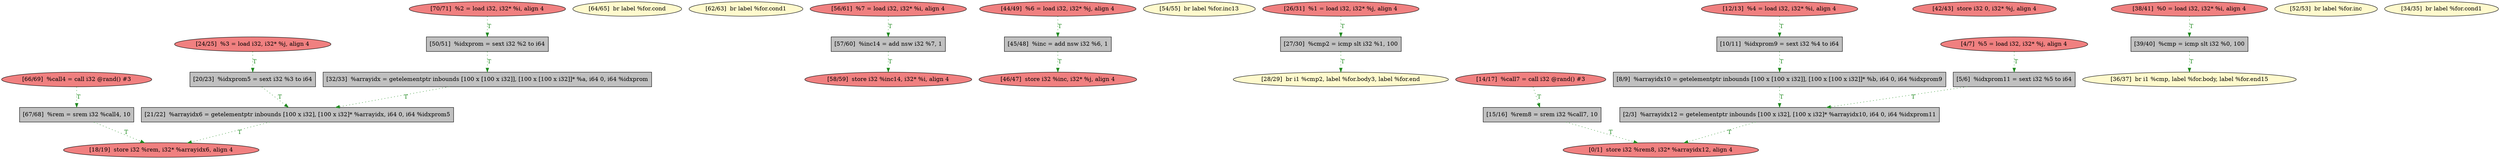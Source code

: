 
digraph G {


node1339 [fillcolor=lightcoral,label="[66/69]  %call4 = call i32 @rand() #3",shape=ellipse,style=filled ]
node1341 [fillcolor=lightcoral,label="[70/71]  %2 = load i32, i32* %i, align 4",shape=ellipse,style=filled ]
node1338 [fillcolor=lemonchiffon,label="[64/65]  br label %for.cond",shape=ellipse,style=filled ]
node1337 [fillcolor=lemonchiffon,label="[62/63]  br label %for.cond1",shape=ellipse,style=filled ]
node1336 [fillcolor=lightcoral,label="[58/59]  store i32 %inc14, i32* %i, align 4",shape=ellipse,style=filled ]
node1333 [fillcolor=grey,label="[45/48]  %inc = add nsw i32 %6, 1",shape=rectangle,style=filled ]
node1332 [fillcolor=lightcoral,label="[56/61]  %7 = load i32, i32* %i, align 4",shape=ellipse,style=filled ]
node1331 [fillcolor=lemonchiffon,label="[54/55]  br label %for.inc13",shape=ellipse,style=filled ]
node1329 [fillcolor=grey,label="[27/30]  %cmp2 = icmp slt i32 %1, 100",shape=rectangle,style=filled ]
node1325 [fillcolor=grey,label="[5/6]  %idxprom11 = sext i32 %5 to i64",shape=rectangle,style=filled ]
node1327 [fillcolor=grey,label="[21/22]  %arrayidx6 = getelementptr inbounds [100 x i32], [100 x i32]* %arrayidx, i64 0, i64 %idxprom5",shape=rectangle,style=filled ]
node1324 [fillcolor=lightcoral,label="[44/49]  %6 = load i32, i32* %j, align 4",shape=ellipse,style=filled ]
node1323 [fillcolor=lightcoral,label="[42/43]  store i32 0, i32* %j, align 4",shape=ellipse,style=filled ]
node1322 [fillcolor=lightcoral,label="[38/41]  %0 = load i32, i32* %i, align 4",shape=ellipse,style=filled ]
node1308 [fillcolor=lightcoral,label="[4/7]  %5 = load i32, i32* %j, align 4",shape=ellipse,style=filled ]
node1334 [fillcolor=grey,label="[57/60]  %inc14 = add nsw i32 %7, 1",shape=rectangle,style=filled ]
node1306 [fillcolor=lightcoral,label="[0/1]  store i32 %rem8, i32* %arrayidx12, align 4",shape=ellipse,style=filled ]
node1335 [fillcolor=lightcoral,label="[46/47]  store i32 %inc, i32* %j, align 4",shape=ellipse,style=filled ]
node1330 [fillcolor=lemonchiffon,label="[52/53]  br label %for.inc",shape=ellipse,style=filled ]
node1309 [fillcolor=grey,label="[8/9]  %arrayidx10 = getelementptr inbounds [100 x [100 x i32]], [100 x [100 x i32]]* %b, i64 0, i64 %idxprom9",shape=rectangle,style=filled ]
node1310 [fillcolor=grey,label="[10/11]  %idxprom9 = sext i32 %4 to i64",shape=rectangle,style=filled ]
node1307 [fillcolor=grey,label="[2/3]  %arrayidx12 = getelementptr inbounds [100 x i32], [100 x i32]* %arrayidx10, i64 0, i64 %idxprom11",shape=rectangle,style=filled ]
node1315 [fillcolor=lightcoral,label="[24/25]  %3 = load i32, i32* %j, align 4",shape=ellipse,style=filled ]
node1340 [fillcolor=grey,label="[67/68]  %rem = srem i32 %call4, 10",shape=rectangle,style=filled ]
node1318 [fillcolor=lemonchiffon,label="[28/29]  br i1 %cmp2, label %for.body3, label %for.end",shape=ellipse,style=filled ]
node1326 [fillcolor=grey,label="[39/40]  %cmp = icmp slt i32 %0, 100",shape=rectangle,style=filled ]
node1313 [fillcolor=lightcoral,label="[18/19]  store i32 %rem, i32* %arrayidx6, align 4",shape=ellipse,style=filled ]
node1312 [fillcolor=lightcoral,label="[14/17]  %call7 = call i32 @rand() #3",shape=ellipse,style=filled ]
node1314 [fillcolor=grey,label="[20/23]  %idxprom5 = sext i32 %3 to i64",shape=rectangle,style=filled ]
node1321 [fillcolor=lemonchiffon,label="[36/37]  br i1 %cmp, label %for.body, label %for.end15",shape=ellipse,style=filled ]
node1311 [fillcolor=lightcoral,label="[12/13]  %4 = load i32, i32* %i, align 4",shape=ellipse,style=filled ]
node1317 [fillcolor=grey,label="[15/16]  %rem8 = srem i32 %call7, 10",shape=rectangle,style=filled ]
node1316 [fillcolor=lightcoral,label="[26/31]  %1 = load i32, i32* %j, align 4",shape=ellipse,style=filled ]
node1319 [fillcolor=grey,label="[32/33]  %arrayidx = getelementptr inbounds [100 x [100 x i32]], [100 x [100 x i32]]* %a, i64 0, i64 %idxprom",shape=rectangle,style=filled ]
node1328 [fillcolor=grey,label="[50/51]  %idxprom = sext i32 %2 to i64",shape=rectangle,style=filled ]
node1320 [fillcolor=lemonchiffon,label="[34/35]  br label %for.cond1",shape=ellipse,style=filled ]

node1326->node1321 [style=dotted,color=forestgreen,label="T",fontcolor=forestgreen ]
node1322->node1326 [style=dotted,color=forestgreen,label="T",fontcolor=forestgreen ]
node1327->node1313 [style=dotted,color=forestgreen,label="T",fontcolor=forestgreen ]
node1325->node1307 [style=dotted,color=forestgreen,label="T",fontcolor=forestgreen ]
node1334->node1336 [style=dotted,color=forestgreen,label="T",fontcolor=forestgreen ]
node1332->node1334 [style=dotted,color=forestgreen,label="T",fontcolor=forestgreen ]
node1333->node1335 [style=dotted,color=forestgreen,label="T",fontcolor=forestgreen ]
node1317->node1306 [style=dotted,color=forestgreen,label="T",fontcolor=forestgreen ]
node1328->node1319 [style=dotted,color=forestgreen,label="T",fontcolor=forestgreen ]
node1340->node1313 [style=dotted,color=forestgreen,label="T",fontcolor=forestgreen ]
node1339->node1340 [style=dotted,color=forestgreen,label="T",fontcolor=forestgreen ]
node1310->node1309 [style=dotted,color=forestgreen,label="T",fontcolor=forestgreen ]
node1312->node1317 [style=dotted,color=forestgreen,label="T",fontcolor=forestgreen ]
node1314->node1327 [style=dotted,color=forestgreen,label="T",fontcolor=forestgreen ]
node1329->node1318 [style=dotted,color=forestgreen,label="T",fontcolor=forestgreen ]
node1309->node1307 [style=dotted,color=forestgreen,label="T",fontcolor=forestgreen ]
node1315->node1314 [style=dotted,color=forestgreen,label="T",fontcolor=forestgreen ]
node1341->node1328 [style=dotted,color=forestgreen,label="T",fontcolor=forestgreen ]
node1307->node1306 [style=dotted,color=forestgreen,label="T",fontcolor=forestgreen ]
node1324->node1333 [style=dotted,color=forestgreen,label="T",fontcolor=forestgreen ]
node1316->node1329 [style=dotted,color=forestgreen,label="T",fontcolor=forestgreen ]
node1311->node1310 [style=dotted,color=forestgreen,label="T",fontcolor=forestgreen ]
node1319->node1327 [style=dotted,color=forestgreen,label="T",fontcolor=forestgreen ]
node1308->node1325 [style=dotted,color=forestgreen,label="T",fontcolor=forestgreen ]


}
